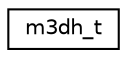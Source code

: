digraph "Graphical Class Hierarchy"
{
 // LATEX_PDF_SIZE
  edge [fontname="Helvetica",fontsize="10",labelfontname="Helvetica",labelfontsize="10"];
  node [fontname="Helvetica",fontsize="10",shape=record];
  rankdir="LR";
  Node0 [label="m3dh_t",height=0.2,width=0.4,color="black", fillcolor="white", style="filled",URL="$structm3dh__t.html",tooltip=" "];
}
